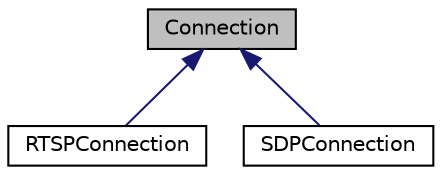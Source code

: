 digraph "Connection"
{
  edge [fontname="Helvetica",fontsize="10",labelfontname="Helvetica",labelfontsize="10"];
  node [fontname="Helvetica",fontsize="10",shape=record];
  Node0 [label="Connection",height=0.2,width=0.4,color="black", fillcolor="grey75", style="filled", fontcolor="black"];
  Node0 -> Node1 [dir="back",color="midnightblue",fontsize="10",style="solid",fontname="Helvetica"];
  Node1 [label="RTSPConnection",height=0.2,width=0.4,color="black", fillcolor="white", style="filled",URL="$classRTSPConnection.html",tooltip="A negotiated RTSP connection. "];
  Node0 -> Node2 [dir="back",color="midnightblue",fontsize="10",style="solid",fontname="Helvetica"];
  Node2 [label="SDPConnection",height=0.2,width=0.4,color="black", fillcolor="white", style="filled",URL="$classSDPConnection.html",tooltip="Connection is is defined in an SDP file. "];
}
